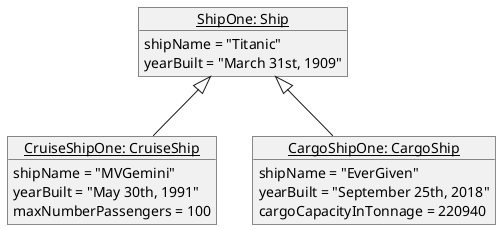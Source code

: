@startuml OnjectDiagramOne
object "<u>ShipOne: Ship</u>" as objectOne {
  shipName = "Titanic"
  yearBuilt = "March 31st, 1909"
}

object "<u>CruiseShipOne: CruiseShip</u>" as objectTwo {
  shipName = "MVGemini"
  yearBuilt = "May 30th, 1991"
  maxNumberPassengers = 100
}

object "<u>CargoShipOne: CargoShip</u>" as objectThree {
  shipName = "EverGiven"
  yearBuilt = "September 25th, 2018"
  cargoCapacityInTonnage = 220940
}

objectOne <|-- objectTwo
objectOne <|-- objectThree
@enduml